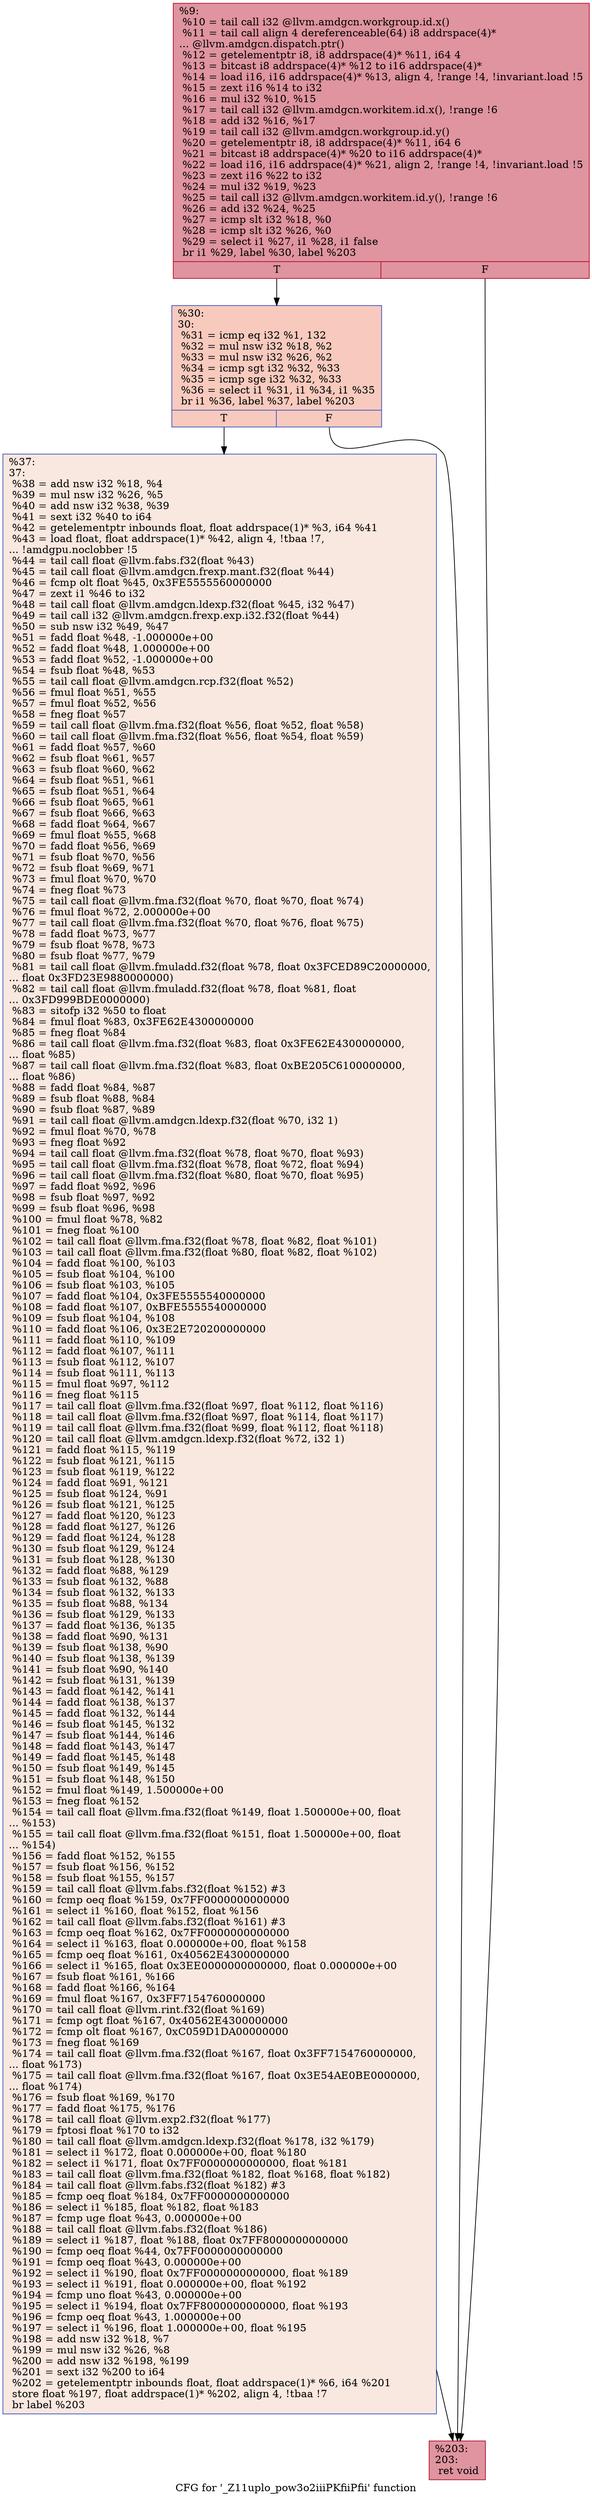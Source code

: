 digraph "CFG for '_Z11uplo_pow3o2iiiPKfiiPfii' function" {
	label="CFG for '_Z11uplo_pow3o2iiiPKfiiPfii' function";

	Node0x5ddda00 [shape=record,color="#b70d28ff", style=filled, fillcolor="#b70d2870",label="{%9:\l  %10 = tail call i32 @llvm.amdgcn.workgroup.id.x()\l  %11 = tail call align 4 dereferenceable(64) i8 addrspace(4)*\l... @llvm.amdgcn.dispatch.ptr()\l  %12 = getelementptr i8, i8 addrspace(4)* %11, i64 4\l  %13 = bitcast i8 addrspace(4)* %12 to i16 addrspace(4)*\l  %14 = load i16, i16 addrspace(4)* %13, align 4, !range !4, !invariant.load !5\l  %15 = zext i16 %14 to i32\l  %16 = mul i32 %10, %15\l  %17 = tail call i32 @llvm.amdgcn.workitem.id.x(), !range !6\l  %18 = add i32 %16, %17\l  %19 = tail call i32 @llvm.amdgcn.workgroup.id.y()\l  %20 = getelementptr i8, i8 addrspace(4)* %11, i64 6\l  %21 = bitcast i8 addrspace(4)* %20 to i16 addrspace(4)*\l  %22 = load i16, i16 addrspace(4)* %21, align 2, !range !4, !invariant.load !5\l  %23 = zext i16 %22 to i32\l  %24 = mul i32 %19, %23\l  %25 = tail call i32 @llvm.amdgcn.workitem.id.y(), !range !6\l  %26 = add i32 %24, %25\l  %27 = icmp slt i32 %18, %0\l  %28 = icmp slt i32 %26, %0\l  %29 = select i1 %27, i1 %28, i1 false\l  br i1 %29, label %30, label %203\l|{<s0>T|<s1>F}}"];
	Node0x5ddda00:s0 -> Node0x5de1fc0;
	Node0x5ddda00:s1 -> Node0x5de2050;
	Node0x5de1fc0 [shape=record,color="#3d50c3ff", style=filled, fillcolor="#ef886b70",label="{%30:\l30:                                               \l  %31 = icmp eq i32 %1, 132\l  %32 = mul nsw i32 %18, %2\l  %33 = mul nsw i32 %26, %2\l  %34 = icmp sgt i32 %32, %33\l  %35 = icmp sge i32 %32, %33\l  %36 = select i1 %31, i1 %34, i1 %35\l  br i1 %36, label %37, label %203\l|{<s0>T|<s1>F}}"];
	Node0x5de1fc0:s0 -> Node0x5de0040;
	Node0x5de1fc0:s1 -> Node0x5de2050;
	Node0x5de0040 [shape=record,color="#3d50c3ff", style=filled, fillcolor="#f1ccb870",label="{%37:\l37:                                               \l  %38 = add nsw i32 %18, %4\l  %39 = mul nsw i32 %26, %5\l  %40 = add nsw i32 %38, %39\l  %41 = sext i32 %40 to i64\l  %42 = getelementptr inbounds float, float addrspace(1)* %3, i64 %41\l  %43 = load float, float addrspace(1)* %42, align 4, !tbaa !7,\l... !amdgpu.noclobber !5\l  %44 = tail call float @llvm.fabs.f32(float %43)\l  %45 = tail call float @llvm.amdgcn.frexp.mant.f32(float %44)\l  %46 = fcmp olt float %45, 0x3FE5555560000000\l  %47 = zext i1 %46 to i32\l  %48 = tail call float @llvm.amdgcn.ldexp.f32(float %45, i32 %47)\l  %49 = tail call i32 @llvm.amdgcn.frexp.exp.i32.f32(float %44)\l  %50 = sub nsw i32 %49, %47\l  %51 = fadd float %48, -1.000000e+00\l  %52 = fadd float %48, 1.000000e+00\l  %53 = fadd float %52, -1.000000e+00\l  %54 = fsub float %48, %53\l  %55 = tail call float @llvm.amdgcn.rcp.f32(float %52)\l  %56 = fmul float %51, %55\l  %57 = fmul float %52, %56\l  %58 = fneg float %57\l  %59 = tail call float @llvm.fma.f32(float %56, float %52, float %58)\l  %60 = tail call float @llvm.fma.f32(float %56, float %54, float %59)\l  %61 = fadd float %57, %60\l  %62 = fsub float %61, %57\l  %63 = fsub float %60, %62\l  %64 = fsub float %51, %61\l  %65 = fsub float %51, %64\l  %66 = fsub float %65, %61\l  %67 = fsub float %66, %63\l  %68 = fadd float %64, %67\l  %69 = fmul float %55, %68\l  %70 = fadd float %56, %69\l  %71 = fsub float %70, %56\l  %72 = fsub float %69, %71\l  %73 = fmul float %70, %70\l  %74 = fneg float %73\l  %75 = tail call float @llvm.fma.f32(float %70, float %70, float %74)\l  %76 = fmul float %72, 2.000000e+00\l  %77 = tail call float @llvm.fma.f32(float %70, float %76, float %75)\l  %78 = fadd float %73, %77\l  %79 = fsub float %78, %73\l  %80 = fsub float %77, %79\l  %81 = tail call float @llvm.fmuladd.f32(float %78, float 0x3FCED89C20000000,\l... float 0x3FD23E9880000000)\l  %82 = tail call float @llvm.fmuladd.f32(float %78, float %81, float\l... 0x3FD999BDE0000000)\l  %83 = sitofp i32 %50 to float\l  %84 = fmul float %83, 0x3FE62E4300000000\l  %85 = fneg float %84\l  %86 = tail call float @llvm.fma.f32(float %83, float 0x3FE62E4300000000,\l... float %85)\l  %87 = tail call float @llvm.fma.f32(float %83, float 0xBE205C6100000000,\l... float %86)\l  %88 = fadd float %84, %87\l  %89 = fsub float %88, %84\l  %90 = fsub float %87, %89\l  %91 = tail call float @llvm.amdgcn.ldexp.f32(float %70, i32 1)\l  %92 = fmul float %70, %78\l  %93 = fneg float %92\l  %94 = tail call float @llvm.fma.f32(float %78, float %70, float %93)\l  %95 = tail call float @llvm.fma.f32(float %78, float %72, float %94)\l  %96 = tail call float @llvm.fma.f32(float %80, float %70, float %95)\l  %97 = fadd float %92, %96\l  %98 = fsub float %97, %92\l  %99 = fsub float %96, %98\l  %100 = fmul float %78, %82\l  %101 = fneg float %100\l  %102 = tail call float @llvm.fma.f32(float %78, float %82, float %101)\l  %103 = tail call float @llvm.fma.f32(float %80, float %82, float %102)\l  %104 = fadd float %100, %103\l  %105 = fsub float %104, %100\l  %106 = fsub float %103, %105\l  %107 = fadd float %104, 0x3FE5555540000000\l  %108 = fadd float %107, 0xBFE5555540000000\l  %109 = fsub float %104, %108\l  %110 = fadd float %106, 0x3E2E720200000000\l  %111 = fadd float %110, %109\l  %112 = fadd float %107, %111\l  %113 = fsub float %112, %107\l  %114 = fsub float %111, %113\l  %115 = fmul float %97, %112\l  %116 = fneg float %115\l  %117 = tail call float @llvm.fma.f32(float %97, float %112, float %116)\l  %118 = tail call float @llvm.fma.f32(float %97, float %114, float %117)\l  %119 = tail call float @llvm.fma.f32(float %99, float %112, float %118)\l  %120 = tail call float @llvm.amdgcn.ldexp.f32(float %72, i32 1)\l  %121 = fadd float %115, %119\l  %122 = fsub float %121, %115\l  %123 = fsub float %119, %122\l  %124 = fadd float %91, %121\l  %125 = fsub float %124, %91\l  %126 = fsub float %121, %125\l  %127 = fadd float %120, %123\l  %128 = fadd float %127, %126\l  %129 = fadd float %124, %128\l  %130 = fsub float %129, %124\l  %131 = fsub float %128, %130\l  %132 = fadd float %88, %129\l  %133 = fsub float %132, %88\l  %134 = fsub float %132, %133\l  %135 = fsub float %88, %134\l  %136 = fsub float %129, %133\l  %137 = fadd float %136, %135\l  %138 = fadd float %90, %131\l  %139 = fsub float %138, %90\l  %140 = fsub float %138, %139\l  %141 = fsub float %90, %140\l  %142 = fsub float %131, %139\l  %143 = fadd float %142, %141\l  %144 = fadd float %138, %137\l  %145 = fadd float %132, %144\l  %146 = fsub float %145, %132\l  %147 = fsub float %144, %146\l  %148 = fadd float %143, %147\l  %149 = fadd float %145, %148\l  %150 = fsub float %149, %145\l  %151 = fsub float %148, %150\l  %152 = fmul float %149, 1.500000e+00\l  %153 = fneg float %152\l  %154 = tail call float @llvm.fma.f32(float %149, float 1.500000e+00, float\l... %153)\l  %155 = tail call float @llvm.fma.f32(float %151, float 1.500000e+00, float\l... %154)\l  %156 = fadd float %152, %155\l  %157 = fsub float %156, %152\l  %158 = fsub float %155, %157\l  %159 = tail call float @llvm.fabs.f32(float %152) #3\l  %160 = fcmp oeq float %159, 0x7FF0000000000000\l  %161 = select i1 %160, float %152, float %156\l  %162 = tail call float @llvm.fabs.f32(float %161) #3\l  %163 = fcmp oeq float %162, 0x7FF0000000000000\l  %164 = select i1 %163, float 0.000000e+00, float %158\l  %165 = fcmp oeq float %161, 0x40562E4300000000\l  %166 = select i1 %165, float 0x3EE0000000000000, float 0.000000e+00\l  %167 = fsub float %161, %166\l  %168 = fadd float %166, %164\l  %169 = fmul float %167, 0x3FF7154760000000\l  %170 = tail call float @llvm.rint.f32(float %169)\l  %171 = fcmp ogt float %167, 0x40562E4300000000\l  %172 = fcmp olt float %167, 0xC059D1DA00000000\l  %173 = fneg float %169\l  %174 = tail call float @llvm.fma.f32(float %167, float 0x3FF7154760000000,\l... float %173)\l  %175 = tail call float @llvm.fma.f32(float %167, float 0x3E54AE0BE0000000,\l... float %174)\l  %176 = fsub float %169, %170\l  %177 = fadd float %175, %176\l  %178 = tail call float @llvm.exp2.f32(float %177)\l  %179 = fptosi float %170 to i32\l  %180 = tail call float @llvm.amdgcn.ldexp.f32(float %178, i32 %179)\l  %181 = select i1 %172, float 0.000000e+00, float %180\l  %182 = select i1 %171, float 0x7FF0000000000000, float %181\l  %183 = tail call float @llvm.fma.f32(float %182, float %168, float %182)\l  %184 = tail call float @llvm.fabs.f32(float %182) #3\l  %185 = fcmp oeq float %184, 0x7FF0000000000000\l  %186 = select i1 %185, float %182, float %183\l  %187 = fcmp uge float %43, 0.000000e+00\l  %188 = tail call float @llvm.fabs.f32(float %186)\l  %189 = select i1 %187, float %188, float 0x7FF8000000000000\l  %190 = fcmp oeq float %44, 0x7FF0000000000000\l  %191 = fcmp oeq float %43, 0.000000e+00\l  %192 = select i1 %190, float 0x7FF0000000000000, float %189\l  %193 = select i1 %191, float 0.000000e+00, float %192\l  %194 = fcmp uno float %43, 0.000000e+00\l  %195 = select i1 %194, float 0x7FF8000000000000, float %193\l  %196 = fcmp oeq float %43, 1.000000e+00\l  %197 = select i1 %196, float 1.000000e+00, float %195\l  %198 = add nsw i32 %18, %7\l  %199 = mul nsw i32 %26, %8\l  %200 = add nsw i32 %198, %199\l  %201 = sext i32 %200 to i64\l  %202 = getelementptr inbounds float, float addrspace(1)* %6, i64 %201\l  store float %197, float addrspace(1)* %202, align 4, !tbaa !7\l  br label %203\l}"];
	Node0x5de0040 -> Node0x5de2050;
	Node0x5de2050 [shape=record,color="#b70d28ff", style=filled, fillcolor="#b70d2870",label="{%203:\l203:                                              \l  ret void\l}"];
}
